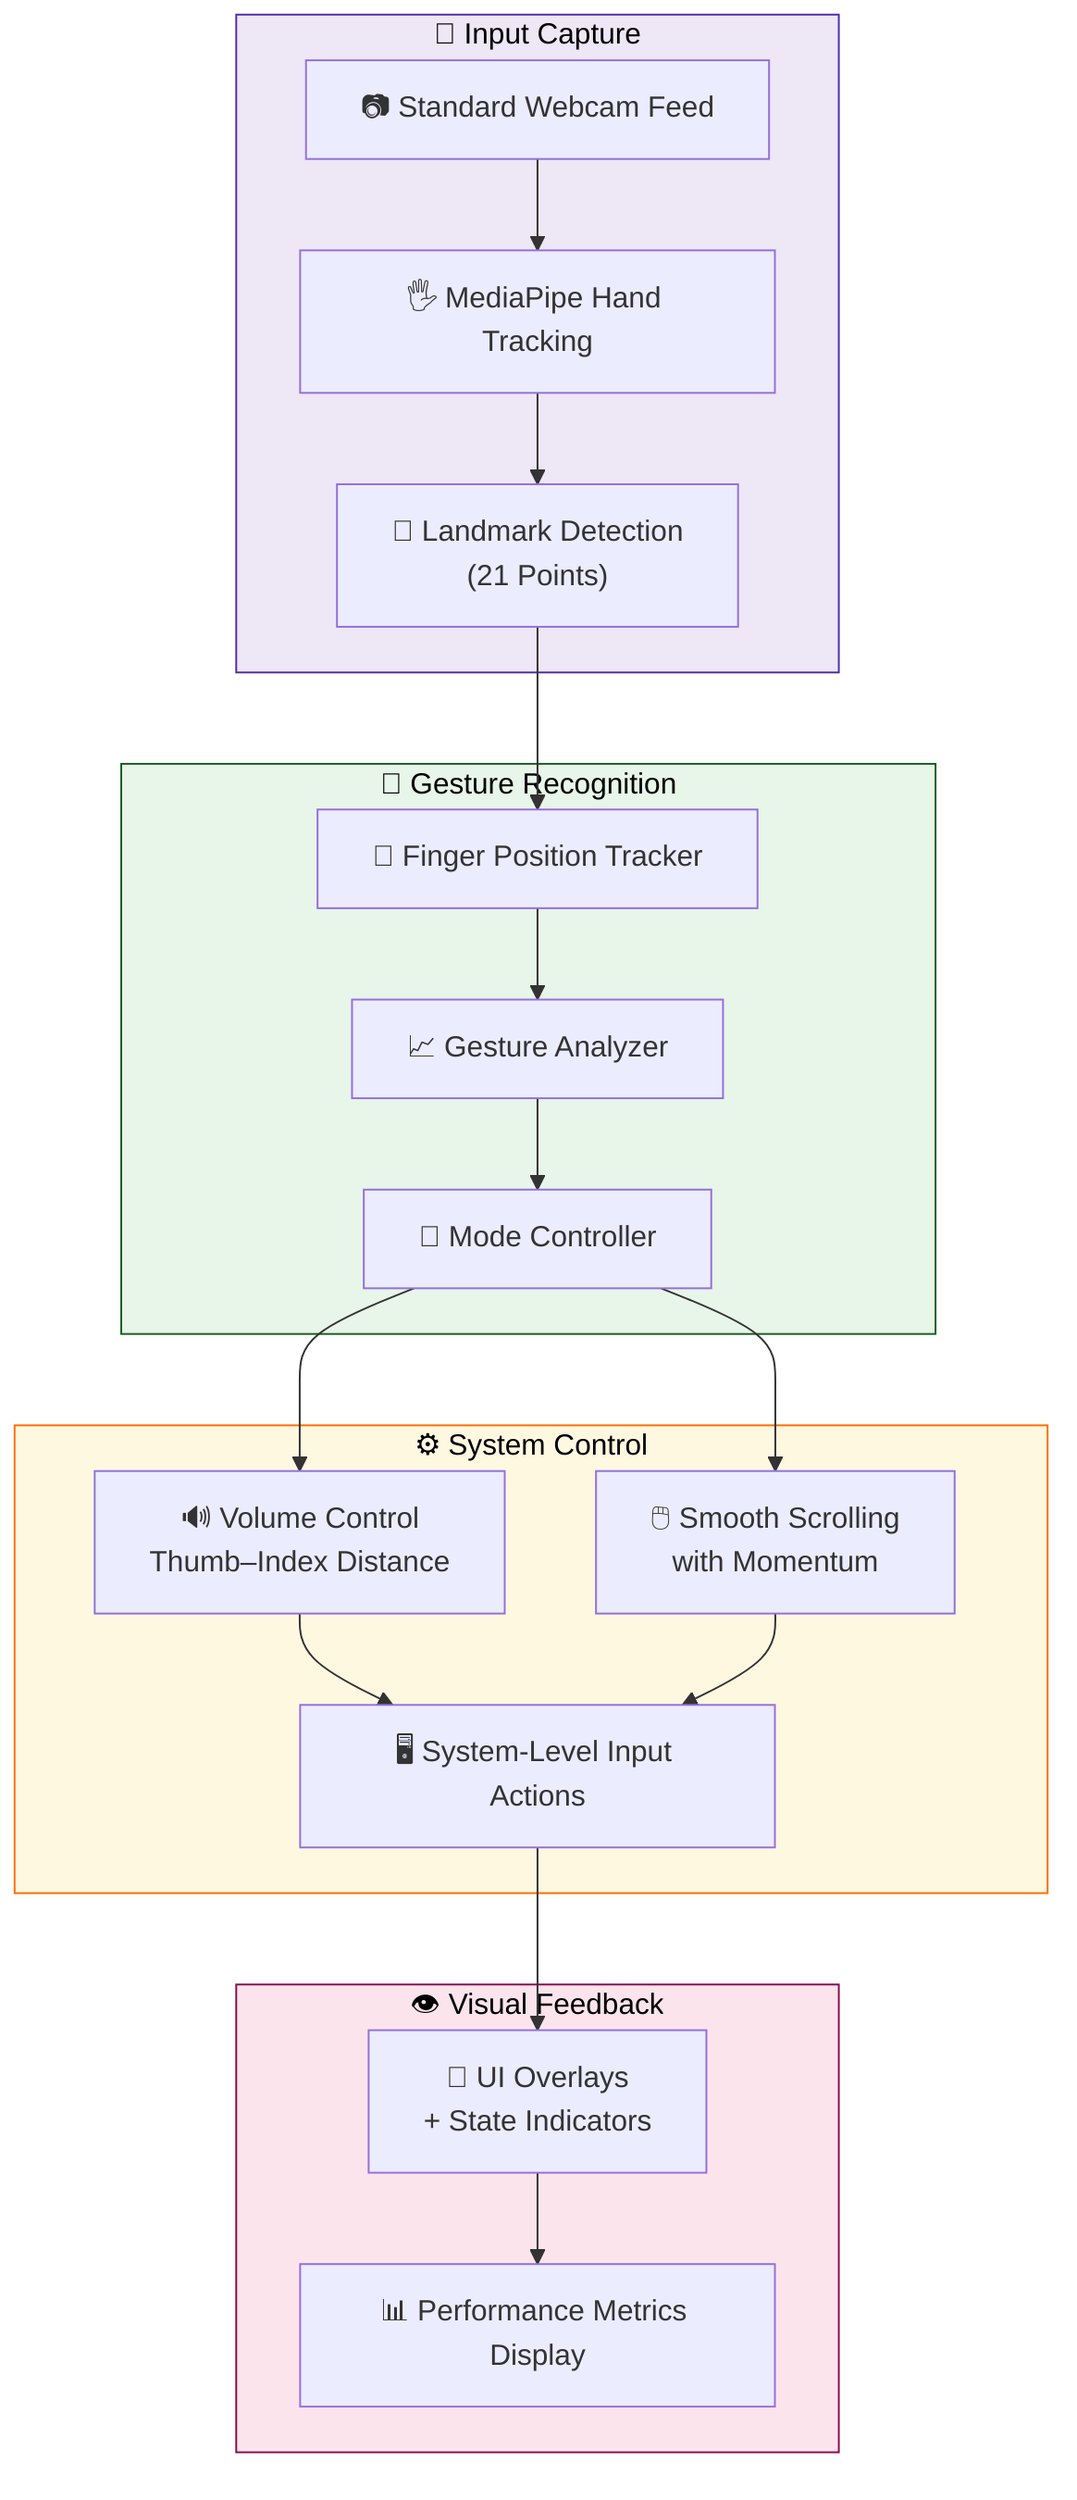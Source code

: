 flowchart TB
    subgraph Capture["🎥 Input Capture"]
        A["📷 Standard Webcam Feed"] --> B["🖐️ MediaPipe Hand Tracking"]
        B --> C["🔎 Landmark Detection<br/>(21 Points)"]
    end

    subgraph Recognition["🧠 Gesture Recognition"]
        C --> D["📌 Finger Position Tracker"]
        D --> E["📈 Gesture Analyzer"]
        E --> F["🔄 Mode Controller"]
    end

    subgraph Action["⚙️ System Control"]
        F --> G["🔊 Volume Control<br/>Thumb–Index Distance"]
        F --> H["🖱️ Smooth Scrolling<br/>with Momentum"]
        G & H --> I["🖥️ System-Level Input Actions"]
    end

    subgraph Feedback["👁️ Visual Feedback"]
        I --> J["🧩 UI Overlays<br/>+ State Indicators"]
        J --> K["📊 Performance Metrics Display"]
    end

    %% Section Styles
    style Capture fill:#ede7f6,stroke:#512da8,color:#000
    style Recognition fill:#e8f5e9,stroke:#1b5e20,color:#000
    style Action fill:#fff8e1,stroke:#ff6f00,color:#000
    style Feedback fill:#fce4ec,stroke:#880e4f,color:#000